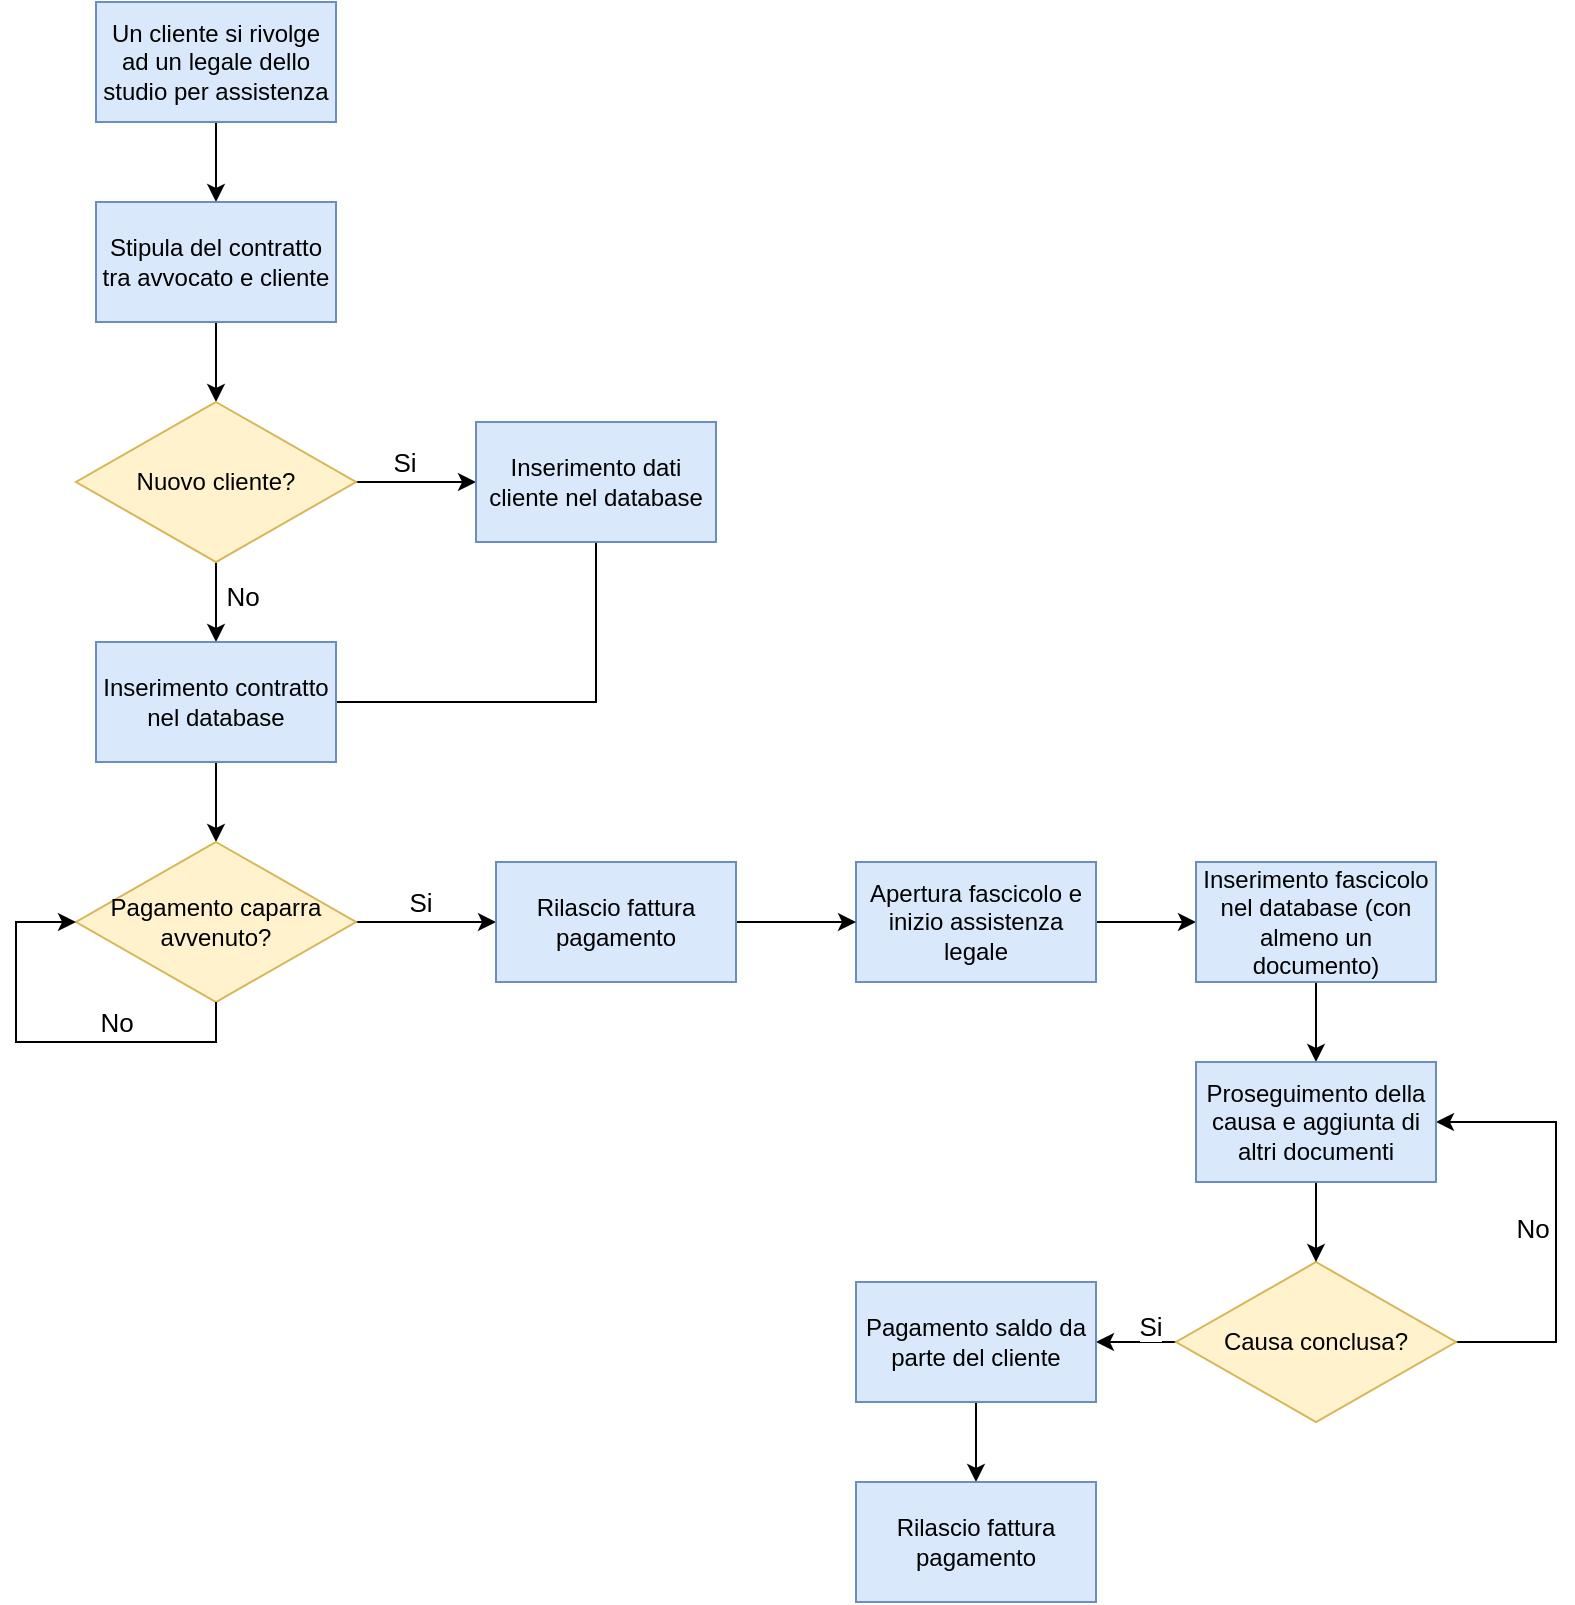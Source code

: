 <mxfile version="15.8.7" type="device"><diagram id="-dTwAaHAYMPC6x0xP6nX" name="Pagina-1"><mxGraphModel dx="1351" dy="854" grid="1" gridSize="10" guides="1" tooltips="1" connect="1" arrows="1" fold="1" page="1" pageScale="1" pageWidth="3300" pageHeight="4681" math="0" shadow="0"><root><mxCell id="0"/><mxCell id="1" parent="0"/><mxCell id="p5BRMtMqjXzZV-DzHtzW-3" value="" style="edgeStyle=orthogonalEdgeStyle;rounded=0;orthogonalLoop=1;jettySize=auto;html=1;" parent="1" source="p5BRMtMqjXzZV-DzHtzW-1" target="p5BRMtMqjXzZV-DzHtzW-2" edge="1"><mxGeometry relative="1" as="geometry"/></mxCell><mxCell id="p5BRMtMqjXzZV-DzHtzW-1" value="Un cliente si rivolge&lt;br&gt;ad un legale dello studio per assistenza" style="rounded=0;whiteSpace=wrap;html=1;perimeter=ellipsePerimeter;imageWidth=24;fillColor=#dae8fc;strokeColor=#6c8ebf;" parent="1" vertex="1"><mxGeometry x="360" y="120" width="120" height="60" as="geometry"/></mxCell><mxCell id="p5BRMtMqjXzZV-DzHtzW-5" value="" style="edgeStyle=orthogonalEdgeStyle;rounded=0;orthogonalLoop=1;jettySize=auto;html=1;" parent="1" source="p5BRMtMqjXzZV-DzHtzW-2" target="p5BRMtMqjXzZV-DzHtzW-4" edge="1"><mxGeometry relative="1" as="geometry"/></mxCell><mxCell id="p5BRMtMqjXzZV-DzHtzW-2" value="Stipula del contratto tra avvocato e cliente" style="rounded=0;whiteSpace=wrap;html=1;fillColor=#dae8fc;strokeColor=#6c8ebf;" parent="1" vertex="1"><mxGeometry x="360" y="220" width="120" height="60" as="geometry"/></mxCell><mxCell id="p5BRMtMqjXzZV-DzHtzW-7" value="" style="edgeStyle=orthogonalEdgeStyle;rounded=0;orthogonalLoop=1;jettySize=auto;html=1;" parent="1" source="p5BRMtMqjXzZV-DzHtzW-4" target="p5BRMtMqjXzZV-DzHtzW-6" edge="1"><mxGeometry relative="1" as="geometry"/></mxCell><mxCell id="p5BRMtMqjXzZV-DzHtzW-8" value="Si" style="edgeLabel;html=1;align=center;verticalAlign=middle;resizable=0;points=[];fontSize=13;" parent="p5BRMtMqjXzZV-DzHtzW-7" vertex="1" connectable="0"><mxGeometry x="-0.6" y="-2" relative="1" as="geometry"><mxPoint x="12" y="-12" as="offset"/></mxGeometry></mxCell><mxCell id="p5BRMtMqjXzZV-DzHtzW-10" value="" style="edgeStyle=orthogonalEdgeStyle;rounded=0;orthogonalLoop=1;jettySize=auto;html=1;fontSize=14;" parent="1" source="p5BRMtMqjXzZV-DzHtzW-4" target="p5BRMtMqjXzZV-DzHtzW-9" edge="1"><mxGeometry relative="1" as="geometry"/></mxCell><mxCell id="p5BRMtMqjXzZV-DzHtzW-12" value="No" style="edgeLabel;html=1;align=center;verticalAlign=middle;resizable=0;points=[];fontSize=13;" parent="p5BRMtMqjXzZV-DzHtzW-10" vertex="1" connectable="0"><mxGeometry x="-0.437" y="-1" relative="1" as="geometry"><mxPoint x="14" y="5" as="offset"/></mxGeometry></mxCell><mxCell id="p5BRMtMqjXzZV-DzHtzW-4" value="Nuovo cliente?" style="rhombus;whiteSpace=wrap;html=1;rounded=0;fillColor=#fff2cc;strokeColor=#d6b656;" parent="1" vertex="1"><mxGeometry x="350" y="320" width="140" height="80" as="geometry"/></mxCell><mxCell id="p5BRMtMqjXzZV-DzHtzW-11" style="edgeStyle=orthogonalEdgeStyle;rounded=0;orthogonalLoop=1;jettySize=auto;html=1;entryX=0;entryY=0.5;entryDx=0;entryDy=0;fontSize=14;" parent="1" source="p5BRMtMqjXzZV-DzHtzW-6" target="p5BRMtMqjXzZV-DzHtzW-9" edge="1"><mxGeometry relative="1" as="geometry"><Array as="points"><mxPoint x="610" y="470"/></Array></mxGeometry></mxCell><mxCell id="p5BRMtMqjXzZV-DzHtzW-6" value="Inserimento dati cliente nel database" style="whiteSpace=wrap;html=1;rounded=0;fillColor=#dae8fc;strokeColor=#6c8ebf;" parent="1" vertex="1"><mxGeometry x="550" y="330" width="120" height="60" as="geometry"/></mxCell><mxCell id="p5BRMtMqjXzZV-DzHtzW-21" value="" style="edgeStyle=orthogonalEdgeStyle;rounded=0;orthogonalLoop=1;jettySize=auto;html=1;fontSize=13;" parent="1" source="p5BRMtMqjXzZV-DzHtzW-9" target="p5BRMtMqjXzZV-DzHtzW-20" edge="1"><mxGeometry relative="1" as="geometry"/></mxCell><mxCell id="p5BRMtMqjXzZV-DzHtzW-9" value="Inserimento contratto nel database" style="whiteSpace=wrap;html=1;rounded=0;fillColor=#dae8fc;strokeColor=#6c8ebf;" parent="1" vertex="1"><mxGeometry x="360" y="440" width="120" height="60" as="geometry"/></mxCell><mxCell id="p5BRMtMqjXzZV-DzHtzW-19" value="" style="edgeStyle=orthogonalEdgeStyle;rounded=0;orthogonalLoop=1;jettySize=auto;html=1;fontSize=13;" parent="1" source="p5BRMtMqjXzZV-DzHtzW-16" target="p5BRMtMqjXzZV-DzHtzW-18" edge="1"><mxGeometry relative="1" as="geometry"/></mxCell><mxCell id="p5BRMtMqjXzZV-DzHtzW-16" value="Apertura fascicolo e inizio assistenza legale" style="whiteSpace=wrap;html=1;rounded=0;fillColor=#dae8fc;strokeColor=#6c8ebf;" parent="1" vertex="1"><mxGeometry x="740" y="550" width="120" height="60" as="geometry"/></mxCell><mxCell id="p5BRMtMqjXzZV-DzHtzW-32" value="" style="edgeStyle=orthogonalEdgeStyle;rounded=0;orthogonalLoop=1;jettySize=auto;html=1;fontSize=13;" parent="1" source="p5BRMtMqjXzZV-DzHtzW-18" target="p5BRMtMqjXzZV-DzHtzW-31" edge="1"><mxGeometry relative="1" as="geometry"/></mxCell><mxCell id="p5BRMtMqjXzZV-DzHtzW-18" value="Inserimento fascicolo nel database (con almeno un documento)" style="whiteSpace=wrap;html=1;rounded=0;fillColor=#dae8fc;strokeColor=#6c8ebf;" parent="1" vertex="1"><mxGeometry x="910" y="550" width="120" height="60" as="geometry"/></mxCell><mxCell id="p5BRMtMqjXzZV-DzHtzW-27" value="" style="edgeStyle=orthogonalEdgeStyle;rounded=0;orthogonalLoop=1;jettySize=auto;html=1;fontSize=13;" parent="1" source="p5BRMtMqjXzZV-DzHtzW-20" target="p5BRMtMqjXzZV-DzHtzW-26" edge="1"><mxGeometry relative="1" as="geometry"/></mxCell><mxCell id="p5BRMtMqjXzZV-DzHtzW-28" value="Si" style="edgeLabel;html=1;align=center;verticalAlign=middle;resizable=0;points=[];fontSize=13;" parent="p5BRMtMqjXzZV-DzHtzW-27" vertex="1" connectable="0"><mxGeometry x="-0.086" y="2" relative="1" as="geometry"><mxPoint y="-8" as="offset"/></mxGeometry></mxCell><mxCell id="p5BRMtMqjXzZV-DzHtzW-20" value="Pagamento caparra avvenuto?" style="rhombus;whiteSpace=wrap;html=1;rounded=0;verticalAlign=middle;fillColor=#fff2cc;strokeColor=#d6b656;" parent="1" vertex="1"><mxGeometry x="350" y="540" width="140" height="80" as="geometry"/></mxCell><mxCell id="p5BRMtMqjXzZV-DzHtzW-22" style="edgeStyle=orthogonalEdgeStyle;rounded=0;orthogonalLoop=1;jettySize=auto;html=1;fontSize=13;exitX=0.5;exitY=1;exitDx=0;exitDy=0;entryX=0;entryY=0.5;entryDx=0;entryDy=0;" parent="1" source="p5BRMtMqjXzZV-DzHtzW-20" target="p5BRMtMqjXzZV-DzHtzW-20" edge="1"><mxGeometry relative="1" as="geometry"><mxPoint x="340" y="580" as="targetPoint"/><Array as="points"><mxPoint x="420" y="640"/><mxPoint x="320" y="640"/><mxPoint x="320" y="580"/></Array></mxGeometry></mxCell><mxCell id="p5BRMtMqjXzZV-DzHtzW-23" value="No" style="edgeLabel;html=1;align=center;verticalAlign=middle;resizable=0;points=[];fontSize=13;" parent="p5BRMtMqjXzZV-DzHtzW-22" vertex="1" connectable="0"><mxGeometry x="-0.329" y="-2" relative="1" as="geometry"><mxPoint y="-8" as="offset"/></mxGeometry></mxCell><mxCell id="p5BRMtMqjXzZV-DzHtzW-29" value="" style="edgeStyle=orthogonalEdgeStyle;rounded=0;orthogonalLoop=1;jettySize=auto;html=1;fontSize=13;" parent="1" source="p5BRMtMqjXzZV-DzHtzW-26" target="p5BRMtMqjXzZV-DzHtzW-16" edge="1"><mxGeometry relative="1" as="geometry"/></mxCell><mxCell id="p5BRMtMqjXzZV-DzHtzW-26" value="Rilascio fattura pagamento" style="whiteSpace=wrap;html=1;rounded=0;fillColor=#dae8fc;strokeColor=#6c8ebf;" parent="1" vertex="1"><mxGeometry x="560" y="550" width="120" height="60" as="geometry"/></mxCell><mxCell id="p5BRMtMqjXzZV-DzHtzW-34" style="edgeStyle=orthogonalEdgeStyle;rounded=0;orthogonalLoop=1;jettySize=auto;html=1;entryX=1;entryY=0.5;entryDx=0;entryDy=0;fontSize=13;exitX=1;exitY=0.5;exitDx=0;exitDy=0;" parent="1" source="p5BRMtMqjXzZV-DzHtzW-30" target="p5BRMtMqjXzZV-DzHtzW-31" edge="1"><mxGeometry relative="1" as="geometry"><Array as="points"><mxPoint x="1090" y="790"/><mxPoint x="1090" y="680"/></Array></mxGeometry></mxCell><mxCell id="p5BRMtMqjXzZV-DzHtzW-35" value="No" style="edgeLabel;html=1;align=center;verticalAlign=middle;resizable=0;points=[];fontSize=13;" parent="p5BRMtMqjXzZV-DzHtzW-34" vertex="1" connectable="0"><mxGeometry x="-0.027" relative="1" as="geometry"><mxPoint x="-12" as="offset"/></mxGeometry></mxCell><mxCell id="p5BRMtMqjXzZV-DzHtzW-37" value="" style="edgeStyle=orthogonalEdgeStyle;rounded=0;orthogonalLoop=1;jettySize=auto;html=1;fontSize=13;" parent="1" source="p5BRMtMqjXzZV-DzHtzW-30" target="p5BRMtMqjXzZV-DzHtzW-36" edge="1"><mxGeometry relative="1" as="geometry"/></mxCell><mxCell id="p5BRMtMqjXzZV-DzHtzW-38" value="Si" style="edgeLabel;html=1;align=center;verticalAlign=middle;resizable=0;points=[];fontSize=13;" parent="p5BRMtMqjXzZV-DzHtzW-37" vertex="1" connectable="0"><mxGeometry x="-0.3" relative="1" as="geometry"><mxPoint x="1" y="-8" as="offset"/></mxGeometry></mxCell><mxCell id="p5BRMtMqjXzZV-DzHtzW-30" value="Causa conclusa?" style="rhombus;whiteSpace=wrap;html=1;rounded=0;verticalAlign=middle;fillColor=#fff2cc;strokeColor=#d6b656;" parent="1" vertex="1"><mxGeometry x="900" y="750" width="140" height="80" as="geometry"/></mxCell><mxCell id="p5BRMtMqjXzZV-DzHtzW-33" value="" style="edgeStyle=orthogonalEdgeStyle;rounded=0;orthogonalLoop=1;jettySize=auto;html=1;fontSize=13;" parent="1" source="p5BRMtMqjXzZV-DzHtzW-31" target="p5BRMtMqjXzZV-DzHtzW-30" edge="1"><mxGeometry relative="1" as="geometry"/></mxCell><mxCell id="p5BRMtMqjXzZV-DzHtzW-31" value="Proseguimento della causa e aggiunta di altri documenti" style="whiteSpace=wrap;html=1;rounded=0;fillColor=#dae8fc;strokeColor=#6c8ebf;" parent="1" vertex="1"><mxGeometry x="910" y="650" width="120" height="60" as="geometry"/></mxCell><mxCell id="p5BRMtMqjXzZV-DzHtzW-40" value="" style="edgeStyle=orthogonalEdgeStyle;rounded=0;orthogonalLoop=1;jettySize=auto;html=1;fontSize=13;" parent="1" source="p5BRMtMqjXzZV-DzHtzW-36" target="p5BRMtMqjXzZV-DzHtzW-39" edge="1"><mxGeometry relative="1" as="geometry"/></mxCell><mxCell id="p5BRMtMqjXzZV-DzHtzW-36" value="Pagamento saldo da parte del cliente" style="whiteSpace=wrap;html=1;rounded=0;fillColor=#dae8fc;strokeColor=#6c8ebf;" parent="1" vertex="1"><mxGeometry x="740" y="760" width="120" height="60" as="geometry"/></mxCell><mxCell id="p5BRMtMqjXzZV-DzHtzW-39" value="Rilascio fattura pagamento" style="whiteSpace=wrap;html=1;rounded=0;fillColor=#dae8fc;strokeColor=#6c8ebf;" parent="1" vertex="1"><mxGeometry x="740" y="860" width="120" height="60" as="geometry"/></mxCell></root></mxGraphModel></diagram></mxfile>